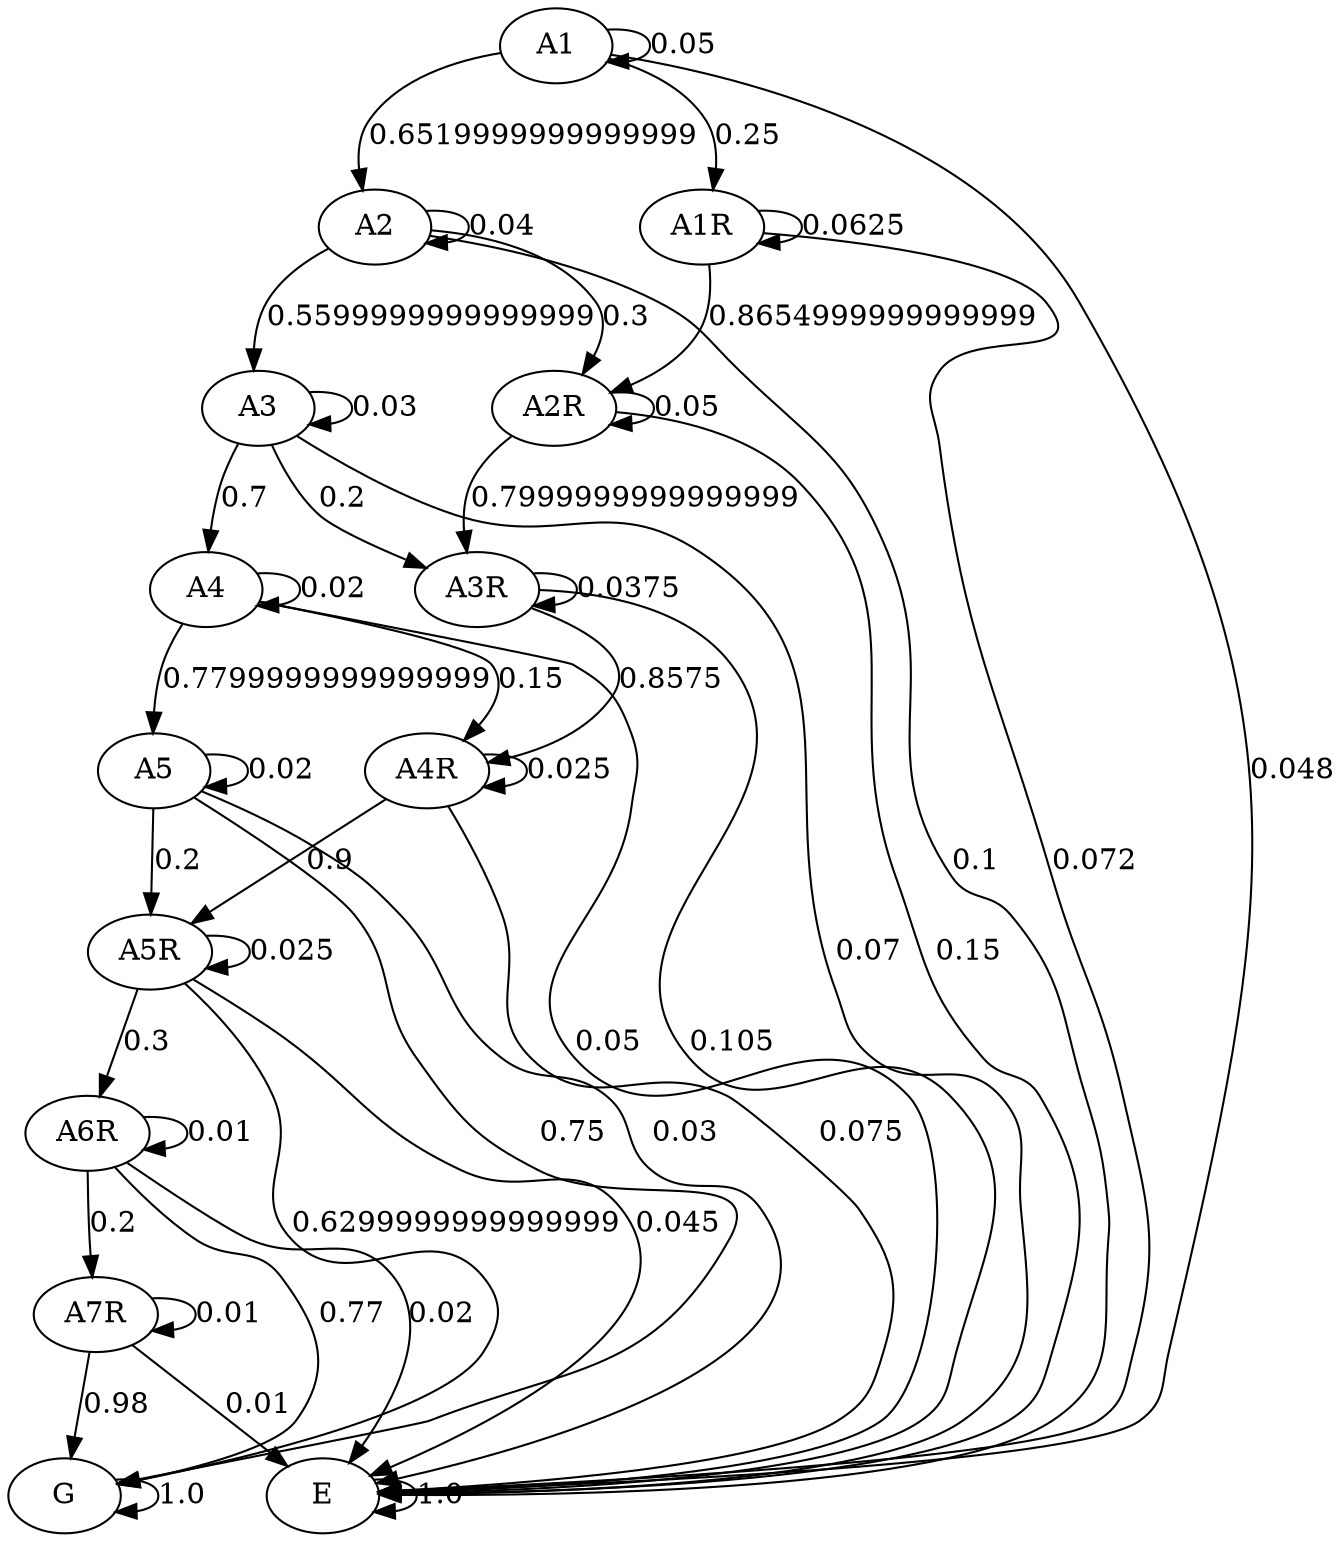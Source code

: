 digraph  {
A1;
A2;
A3;
A4;
A5;
A1R;
A2R;
A3R;
A4R;
A5R;
A6R;
A7R;
G;
E;
A1 -> A1  [key=0, label="0.05", weight="0.05"];
A1 -> A2  [key=0, label="0.6519999999999999", weight="0.6519999999999999"];
A1 -> A1R  [key=0, label="0.25", weight="0.25"];
A1 -> E  [key=0, label="0.048", weight="0.048"];
A2 -> A2  [key=0, label="0.04", weight="0.04"];
A2 -> A3  [key=0, label="0.5599999999999999", weight="0.5599999999999999"];
A2 -> A2R  [key=0, label="0.3", weight="0.3"];
A2 -> E  [key=0, label="0.1", weight="0.1"];
A3 -> A3  [key=0, label="0.03", weight="0.03"];
A3 -> A4  [key=0, label="0.7", weight="0.7"];
A3 -> A3R  [key=0, label="0.2", weight="0.2"];
A3 -> E  [key=0, label="0.07", weight="0.07"];
A4 -> A4  [key=0, label="0.02", weight="0.02"];
A4 -> A5  [key=0, label="0.7799999999999999", weight="0.7799999999999999"];
A4 -> A4R  [key=0, label="0.15", weight="0.15"];
A4 -> E  [key=0, label="0.05", weight="0.05"];
A5 -> A5  [key=0, label="0.02", weight="0.02"];
A5 -> A5R  [key=0, label="0.2", weight="0.2"];
A5 -> G  [key=0, label="0.75", weight="0.75"];
A5 -> E  [key=0, label="0.03", weight="0.03"];
A1R -> A1R  [key=0, label="0.0625", weight="0.0625"];
A1R -> A2R  [key=0, label="0.8654999999999999", weight="0.8654999999999999"];
A1R -> E  [key=0, label="0.072", weight="0.072"];
A2R -> A2R  [key=0, label="0.05", weight="0.05"];
A2R -> A3R  [key=0, label="0.7999999999999999", weight="0.7999999999999999"];
A2R -> E  [key=0, label="0.15", weight="0.15"];
A3R -> A3R  [key=0, label="0.0375", weight="0.0375"];
A3R -> A4R  [key=0, label="0.8575", weight="0.8575"];
A3R -> E  [key=0, label="0.105", weight="0.105"];
A4R -> A4R  [key=0, label="0.025", weight="0.025"];
A4R -> A5R  [key=0, label="0.9", weight="0.9"];
A4R -> E  [key=0, label="0.075", weight="0.075"];
A5R -> A5R  [key=0, label="0.025", weight="0.025"];
A5R -> A6R  [key=0, label="0.3", weight="0.3"];
A5R -> G  [key=0, label="0.6299999999999999", weight="0.6299999999999999"];
A5R -> E  [key=0, label="0.045", weight="0.045"];
A6R -> A6R  [key=0, label="0.01", weight="0.01"];
A6R -> A7R  [key=0, label="0.2", weight="0.2"];
A6R -> G  [key=0, label="0.77", weight="0.77"];
A6R -> E  [key=0, label="0.02", weight="0.02"];
A7R -> A7R  [key=0, label="0.01", weight="0.01"];
A7R -> G  [key=0, label="0.98", weight="0.98"];
A7R -> E  [key=0, label="0.01", weight="0.01"];
G -> G  [key=0, label="1.0", weight="1.0"];
E -> E  [key=0, label="1.0", weight="1.0"];
}
